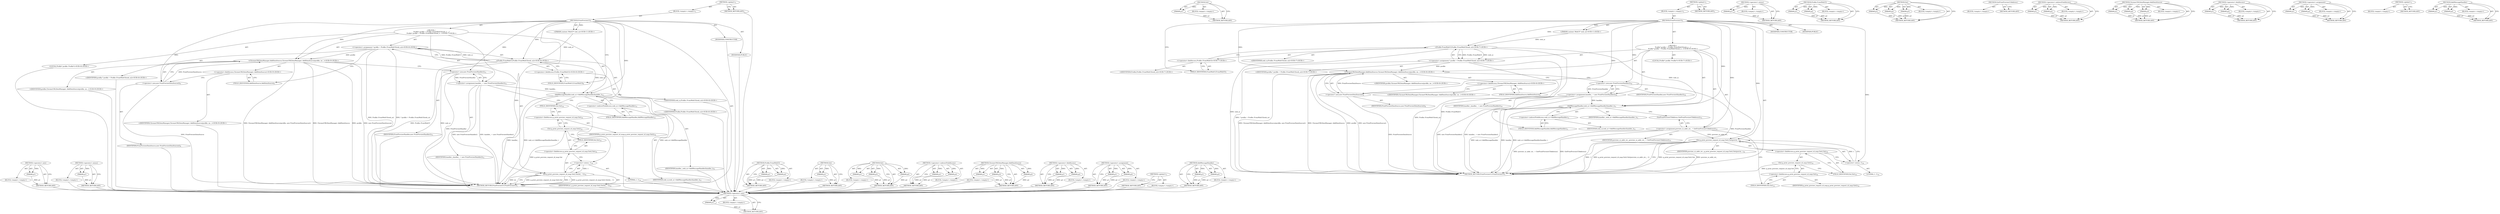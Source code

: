 digraph "AddMessageHandler" {
vulnerable_98 [label=<(METHOD,&lt;operator&gt;.new)>];
vulnerable_99 [label=<(PARAM,p1)>];
vulnerable_100 [label=<(BLOCK,&lt;empty&gt;,&lt;empty&gt;)>];
vulnerable_101 [label=<(METHOD_RETURN,ANY)>];
vulnerable_121 [label=<(METHOD,Get)>];
vulnerable_122 [label=<(PARAM,p1)>];
vulnerable_123 [label=<(BLOCK,&lt;empty&gt;,&lt;empty&gt;)>];
vulnerable_124 [label=<(METHOD_RETURN,ANY)>];
vulnerable_6 [label=<(METHOD,&lt;global&gt;)<SUB>1</SUB>>];
vulnerable_7 [label=<(BLOCK,&lt;empty&gt;,&lt;empty&gt;)<SUB>1</SUB>>];
vulnerable_8 [label=<(METHOD,PrintPreviewUI)<SUB>1</SUB>>];
vulnerable_9 [label="<(PARAM,content::WebUI* web_ui)<SUB>1</SUB>>"];
vulnerable_10 [label="<(BLOCK,{
  Profile* profile = Profile::FromWebUI(web_u...,{
  Profile* profile = Profile::FromWebUI(web_u...)<SUB>6</SUB>>"];
vulnerable_11 [label="<(LOCAL,Profile* profile: Profile*)<SUB>7</SUB>>"];
vulnerable_12 [label="<(&lt;operator&gt;.assignment,* profile = Profile::FromWebUI(web_ui))<SUB>7</SUB>>"];
vulnerable_13 [label="<(IDENTIFIER,profile,* profile = Profile::FromWebUI(web_ui))<SUB>7</SUB>>"];
vulnerable_14 [label="<(Profile.FromWebUI,Profile::FromWebUI(web_ui))<SUB>7</SUB>>"];
vulnerable_15 [label="<(&lt;operator&gt;.fieldAccess,Profile::FromWebUI)<SUB>7</SUB>>"];
vulnerable_16 [label="<(IDENTIFIER,Profile,Profile::FromWebUI(web_ui))<SUB>7</SUB>>"];
vulnerable_17 [label=<(FIELD_IDENTIFIER,FromWebUI,FromWebUI)<SUB>7</SUB>>];
vulnerable_18 [label="<(IDENTIFIER,web_ui,Profile::FromWebUI(web_ui))<SUB>7</SUB>>"];
vulnerable_19 [label="<(ChromeURLDataManager.AddDataSource,ChromeURLDataManager::AddDataSource(profile, ne...)<SUB>8</SUB>>"];
vulnerable_20 [label="<(&lt;operator&gt;.fieldAccess,ChromeURLDataManager::AddDataSource)<SUB>8</SUB>>"];
vulnerable_21 [label="<(IDENTIFIER,ChromeURLDataManager,ChromeURLDataManager::AddDataSource(profile, ne...)<SUB>8</SUB>>"];
vulnerable_22 [label=<(FIELD_IDENTIFIER,AddDataSource,AddDataSource)<SUB>8</SUB>>];
vulnerable_23 [label="<(IDENTIFIER,profile,ChromeURLDataManager::AddDataSource(profile, ne...)<SUB>8</SUB>>"];
vulnerable_24 [label=<(&lt;operator&gt;.new,new PrintPreviewDataSource())<SUB>8</SUB>>];
vulnerable_25 [label=<(IDENTIFIER,PrintPreviewDataSource,new PrintPreviewDataSource())<SUB>8</SUB>>];
vulnerable_26 [label=<(&lt;operator&gt;.assignment,handler_ = new PrintPreviewHandler())<SUB>10</SUB>>];
vulnerable_27 [label=<(IDENTIFIER,handler_,handler_ = new PrintPreviewHandler())<SUB>10</SUB>>];
vulnerable_28 [label=<(&lt;operator&gt;.new,new PrintPreviewHandler())<SUB>10</SUB>>];
vulnerable_29 [label=<(IDENTIFIER,PrintPreviewHandler,new PrintPreviewHandler())<SUB>10</SUB>>];
vulnerable_30 [label=<(AddMessageHandler,web_ui-&gt;AddMessageHandler(handler_))<SUB>11</SUB>>];
vulnerable_31 [label=<(&lt;operator&gt;.indirectFieldAccess,web_ui-&gt;AddMessageHandler)<SUB>11</SUB>>];
vulnerable_32 [label=<(IDENTIFIER,web_ui,web_ui-&gt;AddMessageHandler(handler_))<SUB>11</SUB>>];
vulnerable_33 [label=<(FIELD_IDENTIFIER,AddMessageHandler,AddMessageHandler)<SUB>11</SUB>>];
vulnerable_34 [label=<(IDENTIFIER,handler_,web_ui-&gt;AddMessageHandler(handler_))<SUB>11</SUB>>];
vulnerable_35 [label=<(&lt;operator&gt;.assignment,preview_ui_addr_str_ = GetPrintPreviewUIAddress())<SUB>13</SUB>>];
vulnerable_36 [label=<(IDENTIFIER,preview_ui_addr_str_,preview_ui_addr_str_ = GetPrintPreviewUIAddress())<SUB>13</SUB>>];
vulnerable_37 [label=<(GetPrintPreviewUIAddress,GetPrintPreviewUIAddress())<SUB>13</SUB>>];
vulnerable_38 [label=<(Set,g_print_preview_request_id_map.Get().Set(previe...)<SUB>14</SUB>>];
vulnerable_39 [label=<(&lt;operator&gt;.fieldAccess,g_print_preview_request_id_map.Get().Set)<SUB>14</SUB>>];
vulnerable_40 [label=<(Get,g_print_preview_request_id_map.Get())<SUB>14</SUB>>];
vulnerable_41 [label=<(&lt;operator&gt;.fieldAccess,g_print_preview_request_id_map.Get)<SUB>14</SUB>>];
vulnerable_42 [label=<(IDENTIFIER,g_print_preview_request_id_map,g_print_preview_request_id_map.Get())<SUB>14</SUB>>];
vulnerable_43 [label=<(FIELD_IDENTIFIER,Get,Get)<SUB>14</SUB>>];
vulnerable_44 [label=<(FIELD_IDENTIFIER,Set,Set)<SUB>14</SUB>>];
vulnerable_45 [label=<(IDENTIFIER,preview_ui_addr_str_,g_print_preview_request_id_map.Get().Set(previe...)<SUB>14</SUB>>];
vulnerable_46 [label=<(&lt;operator&gt;.minus,-1)<SUB>14</SUB>>];
vulnerable_47 [label=<(LITERAL,1,-1)<SUB>14</SUB>>];
vulnerable_48 [label=<(MODIFIER,CONSTRUCTOR)>];
vulnerable_49 [label=<(MODIFIER,PUBLIC)>];
vulnerable_50 [label=<(METHOD_RETURN,PrintPreviewUI.PrintPreviewUI)<SUB>1</SUB>>];
vulnerable_52 [label=<(METHOD_RETURN,ANY)<SUB>1</SUB>>];
vulnerable_125 [label=<(METHOD,&lt;operator&gt;.minus)>];
vulnerable_126 [label=<(PARAM,p1)>];
vulnerable_127 [label=<(BLOCK,&lt;empty&gt;,&lt;empty&gt;)>];
vulnerable_128 [label=<(METHOD_RETURN,ANY)>];
vulnerable_82 [label=<(METHOD,Profile.FromWebUI)>];
vulnerable_83 [label=<(PARAM,p1)>];
vulnerable_84 [label=<(PARAM,p2)>];
vulnerable_85 [label=<(BLOCK,&lt;empty&gt;,&lt;empty&gt;)>];
vulnerable_86 [label=<(METHOD_RETURN,ANY)>];
vulnerable_115 [label=<(METHOD,Set)>];
vulnerable_116 [label=<(PARAM,p1)>];
vulnerable_117 [label=<(PARAM,p2)>];
vulnerable_118 [label=<(PARAM,p3)>];
vulnerable_119 [label=<(BLOCK,&lt;empty&gt;,&lt;empty&gt;)>];
vulnerable_120 [label=<(METHOD_RETURN,ANY)>];
vulnerable_112 [label=<(METHOD,GetPrintPreviewUIAddress)>];
vulnerable_113 [label=<(BLOCK,&lt;empty&gt;,&lt;empty&gt;)>];
vulnerable_114 [label=<(METHOD_RETURN,ANY)>];
vulnerable_107 [label=<(METHOD,&lt;operator&gt;.indirectFieldAccess)>];
vulnerable_108 [label=<(PARAM,p1)>];
vulnerable_109 [label=<(PARAM,p2)>];
vulnerable_110 [label=<(BLOCK,&lt;empty&gt;,&lt;empty&gt;)>];
vulnerable_111 [label=<(METHOD_RETURN,ANY)>];
vulnerable_92 [label=<(METHOD,ChromeURLDataManager.AddDataSource)>];
vulnerable_93 [label=<(PARAM,p1)>];
vulnerable_94 [label=<(PARAM,p2)>];
vulnerable_95 [label=<(PARAM,p3)>];
vulnerable_96 [label=<(BLOCK,&lt;empty&gt;,&lt;empty&gt;)>];
vulnerable_97 [label=<(METHOD_RETURN,ANY)>];
vulnerable_87 [label=<(METHOD,&lt;operator&gt;.fieldAccess)>];
vulnerable_88 [label=<(PARAM,p1)>];
vulnerable_89 [label=<(PARAM,p2)>];
vulnerable_90 [label=<(BLOCK,&lt;empty&gt;,&lt;empty&gt;)>];
vulnerable_91 [label=<(METHOD_RETURN,ANY)>];
vulnerable_77 [label=<(METHOD,&lt;operator&gt;.assignment)>];
vulnerable_78 [label=<(PARAM,p1)>];
vulnerable_79 [label=<(PARAM,p2)>];
vulnerable_80 [label=<(BLOCK,&lt;empty&gt;,&lt;empty&gt;)>];
vulnerable_81 [label=<(METHOD_RETURN,ANY)>];
vulnerable_71 [label=<(METHOD,&lt;global&gt;)<SUB>1</SUB>>];
vulnerable_72 [label=<(BLOCK,&lt;empty&gt;,&lt;empty&gt;)>];
vulnerable_73 [label=<(METHOD_RETURN,ANY)>];
vulnerable_102 [label=<(METHOD,AddMessageHandler)>];
vulnerable_103 [label=<(PARAM,p1)>];
vulnerable_104 [label=<(PARAM,p2)>];
vulnerable_105 [label=<(BLOCK,&lt;empty&gt;,&lt;empty&gt;)>];
vulnerable_106 [label=<(METHOD_RETURN,ANY)>];
fixed_95 [label=<(METHOD,&lt;operator&gt;.new)>];
fixed_96 [label=<(PARAM,p1)>];
fixed_97 [label=<(BLOCK,&lt;empty&gt;,&lt;empty&gt;)>];
fixed_98 [label=<(METHOD_RETURN,ANY)>];
fixed_119 [label=<(METHOD,&lt;operator&gt;.minus)>];
fixed_120 [label=<(PARAM,p1)>];
fixed_121 [label=<(BLOCK,&lt;empty&gt;,&lt;empty&gt;)>];
fixed_122 [label=<(METHOD_RETURN,ANY)>];
fixed_6 [label=<(METHOD,&lt;global&gt;)<SUB>1</SUB>>];
fixed_7 [label=<(BLOCK,&lt;empty&gt;,&lt;empty&gt;)<SUB>1</SUB>>];
fixed_8 [label=<(METHOD,PrintPreviewUI)<SUB>1</SUB>>];
fixed_9 [label="<(PARAM,content::WebUI* web_ui)<SUB>1</SUB>>"];
fixed_10 [label="<(BLOCK,{
  Profile* profile = Profile::FromWebUI(web_u...,{
  Profile* profile = Profile::FromWebUI(web_u...)<SUB>7</SUB>>"];
fixed_11 [label="<(LOCAL,Profile* profile: Profile*)<SUB>8</SUB>>"];
fixed_12 [label="<(&lt;operator&gt;.assignment,* profile = Profile::FromWebUI(web_ui))<SUB>8</SUB>>"];
fixed_13 [label="<(IDENTIFIER,profile,* profile = Profile::FromWebUI(web_ui))<SUB>8</SUB>>"];
fixed_14 [label="<(Profile.FromWebUI,Profile::FromWebUI(web_ui))<SUB>8</SUB>>"];
fixed_15 [label="<(&lt;operator&gt;.fieldAccess,Profile::FromWebUI)<SUB>8</SUB>>"];
fixed_16 [label="<(IDENTIFIER,Profile,Profile::FromWebUI(web_ui))<SUB>8</SUB>>"];
fixed_17 [label=<(FIELD_IDENTIFIER,FromWebUI,FromWebUI)<SUB>8</SUB>>];
fixed_18 [label="<(IDENTIFIER,web_ui,Profile::FromWebUI(web_ui))<SUB>8</SUB>>"];
fixed_19 [label="<(ChromeURLDataManager.AddDataSource,ChromeURLDataManager::AddDataSource(profile, ne...)<SUB>9</SUB>>"];
fixed_20 [label="<(&lt;operator&gt;.fieldAccess,ChromeURLDataManager::AddDataSource)<SUB>9</SUB>>"];
fixed_21 [label="<(IDENTIFIER,ChromeURLDataManager,ChromeURLDataManager::AddDataSource(profile, ne...)<SUB>9</SUB>>"];
fixed_22 [label=<(FIELD_IDENTIFIER,AddDataSource,AddDataSource)<SUB>9</SUB>>];
fixed_23 [label="<(IDENTIFIER,profile,ChromeURLDataManager::AddDataSource(profile, ne...)<SUB>9</SUB>>"];
fixed_24 [label=<(&lt;operator&gt;.new,new PrintPreviewDataSource())<SUB>9</SUB>>];
fixed_25 [label=<(IDENTIFIER,PrintPreviewDataSource,new PrintPreviewDataSource())<SUB>9</SUB>>];
fixed_26 [label=<(&lt;operator&gt;.assignment,handler_ = new PrintPreviewHandler())<SUB>11</SUB>>];
fixed_27 [label=<(IDENTIFIER,handler_,handler_ = new PrintPreviewHandler())<SUB>11</SUB>>];
fixed_28 [label=<(&lt;operator&gt;.new,new PrintPreviewHandler())<SUB>11</SUB>>];
fixed_29 [label=<(IDENTIFIER,PrintPreviewHandler,new PrintPreviewHandler())<SUB>11</SUB>>];
fixed_30 [label=<(AddMessageHandler,web_ui-&gt;AddMessageHandler(handler_))<SUB>12</SUB>>];
fixed_31 [label=<(&lt;operator&gt;.indirectFieldAccess,web_ui-&gt;AddMessageHandler)<SUB>12</SUB>>];
fixed_32 [label=<(IDENTIFIER,web_ui,web_ui-&gt;AddMessageHandler(handler_))<SUB>12</SUB>>];
fixed_33 [label=<(FIELD_IDENTIFIER,AddMessageHandler,AddMessageHandler)<SUB>12</SUB>>];
fixed_34 [label=<(IDENTIFIER,handler_,web_ui-&gt;AddMessageHandler(handler_))<SUB>12</SUB>>];
fixed_35 [label=<(Set,g_print_preview_request_id_map.Get().Set(id_, -1))<SUB>14</SUB>>];
fixed_36 [label=<(&lt;operator&gt;.fieldAccess,g_print_preview_request_id_map.Get().Set)<SUB>14</SUB>>];
fixed_37 [label=<(Get,g_print_preview_request_id_map.Get())<SUB>14</SUB>>];
fixed_38 [label=<(&lt;operator&gt;.fieldAccess,g_print_preview_request_id_map.Get)<SUB>14</SUB>>];
fixed_39 [label=<(IDENTIFIER,g_print_preview_request_id_map,g_print_preview_request_id_map.Get())<SUB>14</SUB>>];
fixed_40 [label=<(FIELD_IDENTIFIER,Get,Get)<SUB>14</SUB>>];
fixed_41 [label=<(FIELD_IDENTIFIER,Set,Set)<SUB>14</SUB>>];
fixed_42 [label=<(IDENTIFIER,id_,g_print_preview_request_id_map.Get().Set(id_, -1))<SUB>14</SUB>>];
fixed_43 [label=<(&lt;operator&gt;.minus,-1)<SUB>14</SUB>>];
fixed_44 [label=<(LITERAL,1,-1)<SUB>14</SUB>>];
fixed_45 [label=<(MODIFIER,CONSTRUCTOR)>];
fixed_46 [label=<(MODIFIER,PUBLIC)>];
fixed_47 [label=<(METHOD_RETURN,PrintPreviewUI.PrintPreviewUI)<SUB>1</SUB>>];
fixed_49 [label=<(METHOD_RETURN,ANY)<SUB>1</SUB>>];
fixed_79 [label=<(METHOD,Profile.FromWebUI)>];
fixed_80 [label=<(PARAM,p1)>];
fixed_81 [label=<(PARAM,p2)>];
fixed_82 [label=<(BLOCK,&lt;empty&gt;,&lt;empty&gt;)>];
fixed_83 [label=<(METHOD_RETURN,ANY)>];
fixed_115 [label=<(METHOD,Get)>];
fixed_116 [label=<(PARAM,p1)>];
fixed_117 [label=<(BLOCK,&lt;empty&gt;,&lt;empty&gt;)>];
fixed_118 [label=<(METHOD_RETURN,ANY)>];
fixed_109 [label=<(METHOD,Set)>];
fixed_110 [label=<(PARAM,p1)>];
fixed_111 [label=<(PARAM,p2)>];
fixed_112 [label=<(PARAM,p3)>];
fixed_113 [label=<(BLOCK,&lt;empty&gt;,&lt;empty&gt;)>];
fixed_114 [label=<(METHOD_RETURN,ANY)>];
fixed_104 [label=<(METHOD,&lt;operator&gt;.indirectFieldAccess)>];
fixed_105 [label=<(PARAM,p1)>];
fixed_106 [label=<(PARAM,p2)>];
fixed_107 [label=<(BLOCK,&lt;empty&gt;,&lt;empty&gt;)>];
fixed_108 [label=<(METHOD_RETURN,ANY)>];
fixed_89 [label=<(METHOD,ChromeURLDataManager.AddDataSource)>];
fixed_90 [label=<(PARAM,p1)>];
fixed_91 [label=<(PARAM,p2)>];
fixed_92 [label=<(PARAM,p3)>];
fixed_93 [label=<(BLOCK,&lt;empty&gt;,&lt;empty&gt;)>];
fixed_94 [label=<(METHOD_RETURN,ANY)>];
fixed_84 [label=<(METHOD,&lt;operator&gt;.fieldAccess)>];
fixed_85 [label=<(PARAM,p1)>];
fixed_86 [label=<(PARAM,p2)>];
fixed_87 [label=<(BLOCK,&lt;empty&gt;,&lt;empty&gt;)>];
fixed_88 [label=<(METHOD_RETURN,ANY)>];
fixed_74 [label=<(METHOD,&lt;operator&gt;.assignment)>];
fixed_75 [label=<(PARAM,p1)>];
fixed_76 [label=<(PARAM,p2)>];
fixed_77 [label=<(BLOCK,&lt;empty&gt;,&lt;empty&gt;)>];
fixed_78 [label=<(METHOD_RETURN,ANY)>];
fixed_68 [label=<(METHOD,&lt;global&gt;)<SUB>1</SUB>>];
fixed_69 [label=<(BLOCK,&lt;empty&gt;,&lt;empty&gt;)>];
fixed_70 [label=<(METHOD_RETURN,ANY)>];
fixed_99 [label=<(METHOD,AddMessageHandler)>];
fixed_100 [label=<(PARAM,p1)>];
fixed_101 [label=<(PARAM,p2)>];
fixed_102 [label=<(BLOCK,&lt;empty&gt;,&lt;empty&gt;)>];
fixed_103 [label=<(METHOD_RETURN,ANY)>];
vulnerable_98 -> vulnerable_99  [key=0, label="AST: "];
vulnerable_98 -> vulnerable_99  [key=1, label="DDG: "];
vulnerable_98 -> vulnerable_100  [key=0, label="AST: "];
vulnerable_98 -> vulnerable_101  [key=0, label="AST: "];
vulnerable_98 -> vulnerable_101  [key=1, label="CFG: "];
vulnerable_99 -> vulnerable_101  [key=0, label="DDG: p1"];
vulnerable_121 -> vulnerable_122  [key=0, label="AST: "];
vulnerable_121 -> vulnerable_122  [key=1, label="DDG: "];
vulnerable_121 -> vulnerable_123  [key=0, label="AST: "];
vulnerable_121 -> vulnerable_124  [key=0, label="AST: "];
vulnerable_121 -> vulnerable_124  [key=1, label="CFG: "];
vulnerable_122 -> vulnerable_124  [key=0, label="DDG: p1"];
vulnerable_6 -> vulnerable_7  [key=0, label="AST: "];
vulnerable_6 -> vulnerable_52  [key=0, label="AST: "];
vulnerable_6 -> vulnerable_52  [key=1, label="CFG: "];
vulnerable_7 -> vulnerable_8  [key=0, label="AST: "];
vulnerable_8 -> vulnerable_9  [key=0, label="AST: "];
vulnerable_8 -> vulnerable_9  [key=1, label="DDG: "];
vulnerable_8 -> vulnerable_10  [key=0, label="AST: "];
vulnerable_8 -> vulnerable_48  [key=0, label="AST: "];
vulnerable_8 -> vulnerable_49  [key=0, label="AST: "];
vulnerable_8 -> vulnerable_50  [key=0, label="AST: "];
vulnerable_8 -> vulnerable_17  [key=0, label="CFG: "];
vulnerable_8 -> vulnerable_35  [key=0, label="DDG: "];
vulnerable_8 -> vulnerable_19  [key=0, label="DDG: "];
vulnerable_8 -> vulnerable_30  [key=0, label="DDG: "];
vulnerable_8 -> vulnerable_38  [key=0, label="DDG: "];
vulnerable_8 -> vulnerable_14  [key=0, label="DDG: "];
vulnerable_8 -> vulnerable_24  [key=0, label="DDG: "];
vulnerable_8 -> vulnerable_28  [key=0, label="DDG: "];
vulnerable_8 -> vulnerable_46  [key=0, label="DDG: "];
vulnerable_9 -> vulnerable_14  [key=0, label="DDG: web_ui"];
vulnerable_10 -> vulnerable_11  [key=0, label="AST: "];
vulnerable_10 -> vulnerable_12  [key=0, label="AST: "];
vulnerable_10 -> vulnerable_19  [key=0, label="AST: "];
vulnerable_10 -> vulnerable_26  [key=0, label="AST: "];
vulnerable_10 -> vulnerable_30  [key=0, label="AST: "];
vulnerable_10 -> vulnerable_35  [key=0, label="AST: "];
vulnerable_10 -> vulnerable_38  [key=0, label="AST: "];
vulnerable_12 -> vulnerable_13  [key=0, label="AST: "];
vulnerable_12 -> vulnerable_14  [key=0, label="AST: "];
vulnerable_12 -> vulnerable_22  [key=0, label="CFG: "];
vulnerable_12 -> vulnerable_50  [key=0, label="DDG: Profile::FromWebUI(web_ui)"];
vulnerable_12 -> vulnerable_50  [key=1, label="DDG: * profile = Profile::FromWebUI(web_ui)"];
vulnerable_12 -> vulnerable_19  [key=0, label="DDG: profile"];
vulnerable_14 -> vulnerable_15  [key=0, label="AST: "];
vulnerable_14 -> vulnerable_18  [key=0, label="AST: "];
vulnerable_14 -> vulnerable_12  [key=0, label="CFG: "];
vulnerable_14 -> vulnerable_12  [key=1, label="DDG: Profile::FromWebUI"];
vulnerable_14 -> vulnerable_12  [key=2, label="DDG: web_ui"];
vulnerable_14 -> vulnerable_50  [key=0, label="DDG: Profile::FromWebUI"];
vulnerable_14 -> vulnerable_50  [key=1, label="DDG: web_ui"];
vulnerable_14 -> vulnerable_30  [key=0, label="DDG: web_ui"];
vulnerable_15 -> vulnerable_16  [key=0, label="AST: "];
vulnerable_15 -> vulnerable_17  [key=0, label="AST: "];
vulnerable_15 -> vulnerable_14  [key=0, label="CFG: "];
vulnerable_17 -> vulnerable_15  [key=0, label="CFG: "];
vulnerable_19 -> vulnerable_20  [key=0, label="AST: "];
vulnerable_19 -> vulnerable_23  [key=0, label="AST: "];
vulnerable_19 -> vulnerable_24  [key=0, label="AST: "];
vulnerable_19 -> vulnerable_28  [key=0, label="CFG: "];
vulnerable_19 -> vulnerable_50  [key=0, label="DDG: ChromeURLDataManager::AddDataSource"];
vulnerable_19 -> vulnerable_50  [key=1, label="DDG: profile"];
vulnerable_19 -> vulnerable_50  [key=2, label="DDG: new PrintPreviewDataSource()"];
vulnerable_19 -> vulnerable_50  [key=3, label="DDG: ChromeURLDataManager::AddDataSource(profile, new PrintPreviewDataSource())"];
vulnerable_20 -> vulnerable_21  [key=0, label="AST: "];
vulnerable_20 -> vulnerable_22  [key=0, label="AST: "];
vulnerable_20 -> vulnerable_24  [key=0, label="CFG: "];
vulnerable_22 -> vulnerable_20  [key=0, label="CFG: "];
vulnerable_24 -> vulnerable_25  [key=0, label="AST: "];
vulnerable_24 -> vulnerable_19  [key=0, label="CFG: "];
vulnerable_24 -> vulnerable_19  [key=1, label="DDG: PrintPreviewDataSource"];
vulnerable_24 -> vulnerable_50  [key=0, label="DDG: PrintPreviewDataSource"];
vulnerable_26 -> vulnerable_27  [key=0, label="AST: "];
vulnerable_26 -> vulnerable_28  [key=0, label="AST: "];
vulnerable_26 -> vulnerable_33  [key=0, label="CFG: "];
vulnerable_26 -> vulnerable_50  [key=0, label="DDG: new PrintPreviewHandler()"];
vulnerable_26 -> vulnerable_50  [key=1, label="DDG: handler_ = new PrintPreviewHandler()"];
vulnerable_26 -> vulnerable_30  [key=0, label="DDG: handler_"];
vulnerable_28 -> vulnerable_29  [key=0, label="AST: "];
vulnerable_28 -> vulnerable_26  [key=0, label="CFG: "];
vulnerable_28 -> vulnerable_26  [key=1, label="DDG: PrintPreviewHandler"];
vulnerable_28 -> vulnerable_50  [key=0, label="DDG: PrintPreviewHandler"];
vulnerable_30 -> vulnerable_31  [key=0, label="AST: "];
vulnerable_30 -> vulnerable_34  [key=0, label="AST: "];
vulnerable_30 -> vulnerable_37  [key=0, label="CFG: "];
vulnerable_30 -> vulnerable_50  [key=0, label="DDG: web_ui-&gt;AddMessageHandler"];
vulnerable_30 -> vulnerable_50  [key=1, label="DDG: handler_"];
vulnerable_30 -> vulnerable_50  [key=2, label="DDG: web_ui-&gt;AddMessageHandler(handler_)"];
vulnerable_31 -> vulnerable_32  [key=0, label="AST: "];
vulnerable_31 -> vulnerable_33  [key=0, label="AST: "];
vulnerable_31 -> vulnerable_30  [key=0, label="CFG: "];
vulnerable_33 -> vulnerable_31  [key=0, label="CFG: "];
vulnerable_35 -> vulnerable_36  [key=0, label="AST: "];
vulnerable_35 -> vulnerable_37  [key=0, label="AST: "];
vulnerable_35 -> vulnerable_43  [key=0, label="CFG: "];
vulnerable_35 -> vulnerable_50  [key=0, label="DDG: GetPrintPreviewUIAddress()"];
vulnerable_35 -> vulnerable_50  [key=1, label="DDG: preview_ui_addr_str_ = GetPrintPreviewUIAddress()"];
vulnerable_35 -> vulnerable_38  [key=0, label="DDG: preview_ui_addr_str_"];
vulnerable_37 -> vulnerable_35  [key=0, label="CFG: "];
vulnerable_38 -> vulnerable_39  [key=0, label="AST: "];
vulnerable_38 -> vulnerable_45  [key=0, label="AST: "];
vulnerable_38 -> vulnerable_46  [key=0, label="AST: "];
vulnerable_38 -> vulnerable_50  [key=0, label="CFG: "];
vulnerable_38 -> vulnerable_50  [key=1, label="DDG: g_print_preview_request_id_map.Get().Set"];
vulnerable_38 -> vulnerable_50  [key=2, label="DDG: preview_ui_addr_str_"];
vulnerable_38 -> vulnerable_50  [key=3, label="DDG: -1"];
vulnerable_38 -> vulnerable_50  [key=4, label="DDG: g_print_preview_request_id_map.Get().Set(preview_ui_addr_str_, -1)"];
vulnerable_39 -> vulnerable_40  [key=0, label="AST: "];
vulnerable_39 -> vulnerable_44  [key=0, label="AST: "];
vulnerable_39 -> vulnerable_46  [key=0, label="CFG: "];
vulnerable_40 -> vulnerable_41  [key=0, label="AST: "];
vulnerable_40 -> vulnerable_44  [key=0, label="CFG: "];
vulnerable_40 -> vulnerable_50  [key=0, label="DDG: g_print_preview_request_id_map.Get"];
vulnerable_41 -> vulnerable_42  [key=0, label="AST: "];
vulnerable_41 -> vulnerable_43  [key=0, label="AST: "];
vulnerable_41 -> vulnerable_40  [key=0, label="CFG: "];
vulnerable_43 -> vulnerable_41  [key=0, label="CFG: "];
vulnerable_44 -> vulnerable_39  [key=0, label="CFG: "];
vulnerable_46 -> vulnerable_47  [key=0, label="AST: "];
vulnerable_46 -> vulnerable_38  [key=0, label="CFG: "];
vulnerable_46 -> vulnerable_38  [key=1, label="DDG: 1"];
vulnerable_125 -> vulnerable_126  [key=0, label="AST: "];
vulnerable_125 -> vulnerable_126  [key=1, label="DDG: "];
vulnerable_125 -> vulnerable_127  [key=0, label="AST: "];
vulnerable_125 -> vulnerable_128  [key=0, label="AST: "];
vulnerable_125 -> vulnerable_128  [key=1, label="CFG: "];
vulnerable_126 -> vulnerable_128  [key=0, label="DDG: p1"];
vulnerable_82 -> vulnerable_83  [key=0, label="AST: "];
vulnerable_82 -> vulnerable_83  [key=1, label="DDG: "];
vulnerable_82 -> vulnerable_85  [key=0, label="AST: "];
vulnerable_82 -> vulnerable_84  [key=0, label="AST: "];
vulnerable_82 -> vulnerable_84  [key=1, label="DDG: "];
vulnerable_82 -> vulnerable_86  [key=0, label="AST: "];
vulnerable_82 -> vulnerable_86  [key=1, label="CFG: "];
vulnerable_83 -> vulnerable_86  [key=0, label="DDG: p1"];
vulnerable_84 -> vulnerable_86  [key=0, label="DDG: p2"];
vulnerable_115 -> vulnerable_116  [key=0, label="AST: "];
vulnerable_115 -> vulnerable_116  [key=1, label="DDG: "];
vulnerable_115 -> vulnerable_119  [key=0, label="AST: "];
vulnerable_115 -> vulnerable_117  [key=0, label="AST: "];
vulnerable_115 -> vulnerable_117  [key=1, label="DDG: "];
vulnerable_115 -> vulnerable_120  [key=0, label="AST: "];
vulnerable_115 -> vulnerable_120  [key=1, label="CFG: "];
vulnerable_115 -> vulnerable_118  [key=0, label="AST: "];
vulnerable_115 -> vulnerable_118  [key=1, label="DDG: "];
vulnerable_116 -> vulnerable_120  [key=0, label="DDG: p1"];
vulnerable_117 -> vulnerable_120  [key=0, label="DDG: p2"];
vulnerable_118 -> vulnerable_120  [key=0, label="DDG: p3"];
vulnerable_112 -> vulnerable_113  [key=0, label="AST: "];
vulnerable_112 -> vulnerable_114  [key=0, label="AST: "];
vulnerable_112 -> vulnerable_114  [key=1, label="CFG: "];
vulnerable_107 -> vulnerable_108  [key=0, label="AST: "];
vulnerable_107 -> vulnerable_108  [key=1, label="DDG: "];
vulnerable_107 -> vulnerable_110  [key=0, label="AST: "];
vulnerable_107 -> vulnerable_109  [key=0, label="AST: "];
vulnerable_107 -> vulnerable_109  [key=1, label="DDG: "];
vulnerable_107 -> vulnerable_111  [key=0, label="AST: "];
vulnerable_107 -> vulnerable_111  [key=1, label="CFG: "];
vulnerable_108 -> vulnerable_111  [key=0, label="DDG: p1"];
vulnerable_109 -> vulnerable_111  [key=0, label="DDG: p2"];
vulnerable_92 -> vulnerable_93  [key=0, label="AST: "];
vulnerable_92 -> vulnerable_93  [key=1, label="DDG: "];
vulnerable_92 -> vulnerable_96  [key=0, label="AST: "];
vulnerable_92 -> vulnerable_94  [key=0, label="AST: "];
vulnerable_92 -> vulnerable_94  [key=1, label="DDG: "];
vulnerable_92 -> vulnerable_97  [key=0, label="AST: "];
vulnerable_92 -> vulnerable_97  [key=1, label="CFG: "];
vulnerable_92 -> vulnerable_95  [key=0, label="AST: "];
vulnerable_92 -> vulnerable_95  [key=1, label="DDG: "];
vulnerable_93 -> vulnerable_97  [key=0, label="DDG: p1"];
vulnerable_94 -> vulnerable_97  [key=0, label="DDG: p2"];
vulnerable_95 -> vulnerable_97  [key=0, label="DDG: p3"];
vulnerable_87 -> vulnerable_88  [key=0, label="AST: "];
vulnerable_87 -> vulnerable_88  [key=1, label="DDG: "];
vulnerable_87 -> vulnerable_90  [key=0, label="AST: "];
vulnerable_87 -> vulnerable_89  [key=0, label="AST: "];
vulnerable_87 -> vulnerable_89  [key=1, label="DDG: "];
vulnerable_87 -> vulnerable_91  [key=0, label="AST: "];
vulnerable_87 -> vulnerable_91  [key=1, label="CFG: "];
vulnerable_88 -> vulnerable_91  [key=0, label="DDG: p1"];
vulnerable_89 -> vulnerable_91  [key=0, label="DDG: p2"];
vulnerable_77 -> vulnerable_78  [key=0, label="AST: "];
vulnerable_77 -> vulnerable_78  [key=1, label="DDG: "];
vulnerable_77 -> vulnerable_80  [key=0, label="AST: "];
vulnerable_77 -> vulnerable_79  [key=0, label="AST: "];
vulnerable_77 -> vulnerable_79  [key=1, label="DDG: "];
vulnerable_77 -> vulnerable_81  [key=0, label="AST: "];
vulnerable_77 -> vulnerable_81  [key=1, label="CFG: "];
vulnerable_78 -> vulnerable_81  [key=0, label="DDG: p1"];
vulnerable_79 -> vulnerable_81  [key=0, label="DDG: p2"];
vulnerable_71 -> vulnerable_72  [key=0, label="AST: "];
vulnerable_71 -> vulnerable_73  [key=0, label="AST: "];
vulnerable_71 -> vulnerable_73  [key=1, label="CFG: "];
vulnerable_102 -> vulnerable_103  [key=0, label="AST: "];
vulnerable_102 -> vulnerable_103  [key=1, label="DDG: "];
vulnerable_102 -> vulnerable_105  [key=0, label="AST: "];
vulnerable_102 -> vulnerable_104  [key=0, label="AST: "];
vulnerable_102 -> vulnerable_104  [key=1, label="DDG: "];
vulnerable_102 -> vulnerable_106  [key=0, label="AST: "];
vulnerable_102 -> vulnerable_106  [key=1, label="CFG: "];
vulnerable_103 -> vulnerable_106  [key=0, label="DDG: p1"];
vulnerable_104 -> vulnerable_106  [key=0, label="DDG: p2"];
fixed_95 -> fixed_96  [key=0, label="AST: "];
fixed_95 -> fixed_96  [key=1, label="DDG: "];
fixed_95 -> fixed_97  [key=0, label="AST: "];
fixed_95 -> fixed_98  [key=0, label="AST: "];
fixed_95 -> fixed_98  [key=1, label="CFG: "];
fixed_96 -> fixed_98  [key=0, label="DDG: p1"];
fixed_97 -> vulnerable_98  [key=0];
fixed_98 -> vulnerable_98  [key=0];
fixed_119 -> fixed_120  [key=0, label="AST: "];
fixed_119 -> fixed_120  [key=1, label="DDG: "];
fixed_119 -> fixed_121  [key=0, label="AST: "];
fixed_119 -> fixed_122  [key=0, label="AST: "];
fixed_119 -> fixed_122  [key=1, label="CFG: "];
fixed_120 -> fixed_122  [key=0, label="DDG: p1"];
fixed_121 -> vulnerable_98  [key=0];
fixed_122 -> vulnerable_98  [key=0];
fixed_6 -> fixed_7  [key=0, label="AST: "];
fixed_6 -> fixed_49  [key=0, label="AST: "];
fixed_6 -> fixed_49  [key=1, label="CFG: "];
fixed_7 -> fixed_8  [key=0, label="AST: "];
fixed_8 -> fixed_9  [key=0, label="AST: "];
fixed_8 -> fixed_9  [key=1, label="DDG: "];
fixed_8 -> fixed_10  [key=0, label="AST: "];
fixed_8 -> fixed_45  [key=0, label="AST: "];
fixed_8 -> fixed_46  [key=0, label="AST: "];
fixed_8 -> fixed_47  [key=0, label="AST: "];
fixed_8 -> fixed_17  [key=0, label="CFG: "];
fixed_8 -> fixed_19  [key=0, label="DDG: "];
fixed_8 -> fixed_30  [key=0, label="DDG: "];
fixed_8 -> fixed_35  [key=0, label="DDG: "];
fixed_8 -> fixed_14  [key=0, label="DDG: "];
fixed_8 -> fixed_24  [key=0, label="DDG: "];
fixed_8 -> fixed_28  [key=0, label="DDG: "];
fixed_8 -> fixed_43  [key=0, label="DDG: "];
fixed_9 -> fixed_14  [key=0, label="DDG: web_ui"];
fixed_10 -> fixed_11  [key=0, label="AST: "];
fixed_10 -> fixed_12  [key=0, label="AST: "];
fixed_10 -> fixed_19  [key=0, label="AST: "];
fixed_10 -> fixed_26  [key=0, label="AST: "];
fixed_10 -> fixed_30  [key=0, label="AST: "];
fixed_10 -> fixed_35  [key=0, label="AST: "];
fixed_11 -> vulnerable_98  [key=0];
fixed_12 -> fixed_13  [key=0, label="AST: "];
fixed_12 -> fixed_14  [key=0, label="AST: "];
fixed_12 -> fixed_22  [key=0, label="CFG: "];
fixed_12 -> fixed_47  [key=0, label="DDG: Profile::FromWebUI(web_ui)"];
fixed_12 -> fixed_47  [key=1, label="DDG: * profile = Profile::FromWebUI(web_ui)"];
fixed_12 -> fixed_19  [key=0, label="DDG: profile"];
fixed_13 -> vulnerable_98  [key=0];
fixed_14 -> fixed_15  [key=0, label="AST: "];
fixed_14 -> fixed_18  [key=0, label="AST: "];
fixed_14 -> fixed_12  [key=0, label="CFG: "];
fixed_14 -> fixed_12  [key=1, label="DDG: Profile::FromWebUI"];
fixed_14 -> fixed_12  [key=2, label="DDG: web_ui"];
fixed_14 -> fixed_47  [key=0, label="DDG: Profile::FromWebUI"];
fixed_14 -> fixed_47  [key=1, label="DDG: web_ui"];
fixed_14 -> fixed_30  [key=0, label="DDG: web_ui"];
fixed_15 -> fixed_16  [key=0, label="AST: "];
fixed_15 -> fixed_17  [key=0, label="AST: "];
fixed_15 -> fixed_14  [key=0, label="CFG: "];
fixed_16 -> vulnerable_98  [key=0];
fixed_17 -> fixed_15  [key=0, label="CFG: "];
fixed_18 -> vulnerable_98  [key=0];
fixed_19 -> fixed_20  [key=0, label="AST: "];
fixed_19 -> fixed_23  [key=0, label="AST: "];
fixed_19 -> fixed_24  [key=0, label="AST: "];
fixed_19 -> fixed_28  [key=0, label="CFG: "];
fixed_19 -> fixed_47  [key=0, label="DDG: ChromeURLDataManager::AddDataSource"];
fixed_19 -> fixed_47  [key=1, label="DDG: profile"];
fixed_19 -> fixed_47  [key=2, label="DDG: new PrintPreviewDataSource()"];
fixed_19 -> fixed_47  [key=3, label="DDG: ChromeURLDataManager::AddDataSource(profile, new PrintPreviewDataSource())"];
fixed_20 -> fixed_21  [key=0, label="AST: "];
fixed_20 -> fixed_22  [key=0, label="AST: "];
fixed_20 -> fixed_24  [key=0, label="CFG: "];
fixed_21 -> vulnerable_98  [key=0];
fixed_22 -> fixed_20  [key=0, label="CFG: "];
fixed_23 -> vulnerable_98  [key=0];
fixed_24 -> fixed_25  [key=0, label="AST: "];
fixed_24 -> fixed_19  [key=0, label="CFG: "];
fixed_24 -> fixed_19  [key=1, label="DDG: PrintPreviewDataSource"];
fixed_24 -> fixed_47  [key=0, label="DDG: PrintPreviewDataSource"];
fixed_25 -> vulnerable_98  [key=0];
fixed_26 -> fixed_27  [key=0, label="AST: "];
fixed_26 -> fixed_28  [key=0, label="AST: "];
fixed_26 -> fixed_33  [key=0, label="CFG: "];
fixed_26 -> fixed_47  [key=0, label="DDG: new PrintPreviewHandler()"];
fixed_26 -> fixed_47  [key=1, label="DDG: handler_ = new PrintPreviewHandler()"];
fixed_26 -> fixed_30  [key=0, label="DDG: handler_"];
fixed_27 -> vulnerable_98  [key=0];
fixed_28 -> fixed_29  [key=0, label="AST: "];
fixed_28 -> fixed_26  [key=0, label="CFG: "];
fixed_28 -> fixed_26  [key=1, label="DDG: PrintPreviewHandler"];
fixed_28 -> fixed_47  [key=0, label="DDG: PrintPreviewHandler"];
fixed_29 -> vulnerable_98  [key=0];
fixed_30 -> fixed_31  [key=0, label="AST: "];
fixed_30 -> fixed_34  [key=0, label="AST: "];
fixed_30 -> fixed_40  [key=0, label="CFG: "];
fixed_30 -> fixed_47  [key=0, label="DDG: web_ui-&gt;AddMessageHandler"];
fixed_30 -> fixed_47  [key=1, label="DDG: handler_"];
fixed_30 -> fixed_47  [key=2, label="DDG: web_ui-&gt;AddMessageHandler(handler_)"];
fixed_31 -> fixed_32  [key=0, label="AST: "];
fixed_31 -> fixed_33  [key=0, label="AST: "];
fixed_31 -> fixed_30  [key=0, label="CFG: "];
fixed_32 -> vulnerable_98  [key=0];
fixed_33 -> fixed_31  [key=0, label="CFG: "];
fixed_34 -> vulnerable_98  [key=0];
fixed_35 -> fixed_36  [key=0, label="AST: "];
fixed_35 -> fixed_42  [key=0, label="AST: "];
fixed_35 -> fixed_43  [key=0, label="AST: "];
fixed_35 -> fixed_47  [key=0, label="CFG: "];
fixed_35 -> fixed_47  [key=1, label="DDG: g_print_preview_request_id_map.Get().Set"];
fixed_35 -> fixed_47  [key=2, label="DDG: -1"];
fixed_35 -> fixed_47  [key=3, label="DDG: g_print_preview_request_id_map.Get().Set(id_, -1)"];
fixed_35 -> fixed_47  [key=4, label="DDG: id_"];
fixed_36 -> fixed_37  [key=0, label="AST: "];
fixed_36 -> fixed_41  [key=0, label="AST: "];
fixed_36 -> fixed_43  [key=0, label="CFG: "];
fixed_37 -> fixed_38  [key=0, label="AST: "];
fixed_37 -> fixed_41  [key=0, label="CFG: "];
fixed_37 -> fixed_47  [key=0, label="DDG: g_print_preview_request_id_map.Get"];
fixed_38 -> fixed_39  [key=0, label="AST: "];
fixed_38 -> fixed_40  [key=0, label="AST: "];
fixed_38 -> fixed_37  [key=0, label="CFG: "];
fixed_39 -> vulnerable_98  [key=0];
fixed_40 -> fixed_38  [key=0, label="CFG: "];
fixed_41 -> fixed_36  [key=0, label="CFG: "];
fixed_42 -> vulnerable_98  [key=0];
fixed_43 -> fixed_44  [key=0, label="AST: "];
fixed_43 -> fixed_35  [key=0, label="CFG: "];
fixed_43 -> fixed_35  [key=1, label="DDG: 1"];
fixed_44 -> vulnerable_98  [key=0];
fixed_45 -> vulnerable_98  [key=0];
fixed_46 -> vulnerable_98  [key=0];
fixed_47 -> vulnerable_98  [key=0];
fixed_49 -> vulnerable_98  [key=0];
fixed_79 -> fixed_80  [key=0, label="AST: "];
fixed_79 -> fixed_80  [key=1, label="DDG: "];
fixed_79 -> fixed_82  [key=0, label="AST: "];
fixed_79 -> fixed_81  [key=0, label="AST: "];
fixed_79 -> fixed_81  [key=1, label="DDG: "];
fixed_79 -> fixed_83  [key=0, label="AST: "];
fixed_79 -> fixed_83  [key=1, label="CFG: "];
fixed_80 -> fixed_83  [key=0, label="DDG: p1"];
fixed_81 -> fixed_83  [key=0, label="DDG: p2"];
fixed_82 -> vulnerable_98  [key=0];
fixed_83 -> vulnerable_98  [key=0];
fixed_115 -> fixed_116  [key=0, label="AST: "];
fixed_115 -> fixed_116  [key=1, label="DDG: "];
fixed_115 -> fixed_117  [key=0, label="AST: "];
fixed_115 -> fixed_118  [key=0, label="AST: "];
fixed_115 -> fixed_118  [key=1, label="CFG: "];
fixed_116 -> fixed_118  [key=0, label="DDG: p1"];
fixed_117 -> vulnerable_98  [key=0];
fixed_118 -> vulnerable_98  [key=0];
fixed_109 -> fixed_110  [key=0, label="AST: "];
fixed_109 -> fixed_110  [key=1, label="DDG: "];
fixed_109 -> fixed_113  [key=0, label="AST: "];
fixed_109 -> fixed_111  [key=0, label="AST: "];
fixed_109 -> fixed_111  [key=1, label="DDG: "];
fixed_109 -> fixed_114  [key=0, label="AST: "];
fixed_109 -> fixed_114  [key=1, label="CFG: "];
fixed_109 -> fixed_112  [key=0, label="AST: "];
fixed_109 -> fixed_112  [key=1, label="DDG: "];
fixed_110 -> fixed_114  [key=0, label="DDG: p1"];
fixed_111 -> fixed_114  [key=0, label="DDG: p2"];
fixed_112 -> fixed_114  [key=0, label="DDG: p3"];
fixed_113 -> vulnerable_98  [key=0];
fixed_114 -> vulnerable_98  [key=0];
fixed_104 -> fixed_105  [key=0, label="AST: "];
fixed_104 -> fixed_105  [key=1, label="DDG: "];
fixed_104 -> fixed_107  [key=0, label="AST: "];
fixed_104 -> fixed_106  [key=0, label="AST: "];
fixed_104 -> fixed_106  [key=1, label="DDG: "];
fixed_104 -> fixed_108  [key=0, label="AST: "];
fixed_104 -> fixed_108  [key=1, label="CFG: "];
fixed_105 -> fixed_108  [key=0, label="DDG: p1"];
fixed_106 -> fixed_108  [key=0, label="DDG: p2"];
fixed_107 -> vulnerable_98  [key=0];
fixed_108 -> vulnerable_98  [key=0];
fixed_89 -> fixed_90  [key=0, label="AST: "];
fixed_89 -> fixed_90  [key=1, label="DDG: "];
fixed_89 -> fixed_93  [key=0, label="AST: "];
fixed_89 -> fixed_91  [key=0, label="AST: "];
fixed_89 -> fixed_91  [key=1, label="DDG: "];
fixed_89 -> fixed_94  [key=0, label="AST: "];
fixed_89 -> fixed_94  [key=1, label="CFG: "];
fixed_89 -> fixed_92  [key=0, label="AST: "];
fixed_89 -> fixed_92  [key=1, label="DDG: "];
fixed_90 -> fixed_94  [key=0, label="DDG: p1"];
fixed_91 -> fixed_94  [key=0, label="DDG: p2"];
fixed_92 -> fixed_94  [key=0, label="DDG: p3"];
fixed_93 -> vulnerable_98  [key=0];
fixed_94 -> vulnerable_98  [key=0];
fixed_84 -> fixed_85  [key=0, label="AST: "];
fixed_84 -> fixed_85  [key=1, label="DDG: "];
fixed_84 -> fixed_87  [key=0, label="AST: "];
fixed_84 -> fixed_86  [key=0, label="AST: "];
fixed_84 -> fixed_86  [key=1, label="DDG: "];
fixed_84 -> fixed_88  [key=0, label="AST: "];
fixed_84 -> fixed_88  [key=1, label="CFG: "];
fixed_85 -> fixed_88  [key=0, label="DDG: p1"];
fixed_86 -> fixed_88  [key=0, label="DDG: p2"];
fixed_87 -> vulnerable_98  [key=0];
fixed_88 -> vulnerable_98  [key=0];
fixed_74 -> fixed_75  [key=0, label="AST: "];
fixed_74 -> fixed_75  [key=1, label="DDG: "];
fixed_74 -> fixed_77  [key=0, label="AST: "];
fixed_74 -> fixed_76  [key=0, label="AST: "];
fixed_74 -> fixed_76  [key=1, label="DDG: "];
fixed_74 -> fixed_78  [key=0, label="AST: "];
fixed_74 -> fixed_78  [key=1, label="CFG: "];
fixed_75 -> fixed_78  [key=0, label="DDG: p1"];
fixed_76 -> fixed_78  [key=0, label="DDG: p2"];
fixed_77 -> vulnerable_98  [key=0];
fixed_78 -> vulnerable_98  [key=0];
fixed_68 -> fixed_69  [key=0, label="AST: "];
fixed_68 -> fixed_70  [key=0, label="AST: "];
fixed_68 -> fixed_70  [key=1, label="CFG: "];
fixed_69 -> vulnerable_98  [key=0];
fixed_70 -> vulnerable_98  [key=0];
fixed_99 -> fixed_100  [key=0, label="AST: "];
fixed_99 -> fixed_100  [key=1, label="DDG: "];
fixed_99 -> fixed_102  [key=0, label="AST: "];
fixed_99 -> fixed_101  [key=0, label="AST: "];
fixed_99 -> fixed_101  [key=1, label="DDG: "];
fixed_99 -> fixed_103  [key=0, label="AST: "];
fixed_99 -> fixed_103  [key=1, label="CFG: "];
fixed_100 -> fixed_103  [key=0, label="DDG: p1"];
fixed_101 -> fixed_103  [key=0, label="DDG: p2"];
fixed_102 -> vulnerable_98  [key=0];
fixed_103 -> vulnerable_98  [key=0];
}
